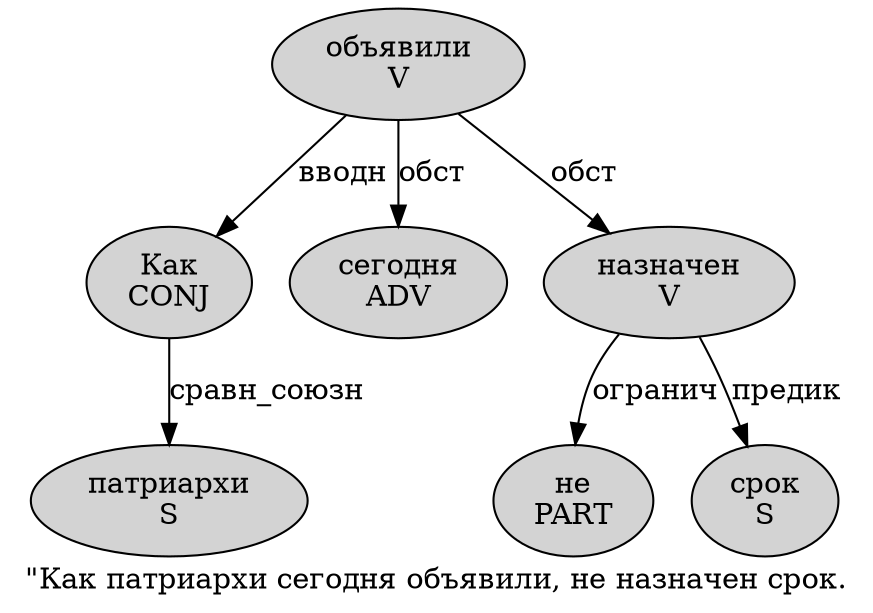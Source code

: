 digraph SENTENCE_23 {
	graph [label="\"Как патриархи сегодня объявили, не назначен срок."]
	node [style=filled]
		1 [label="Как
CONJ" color="" fillcolor=lightgray penwidth=1 shape=ellipse]
		2 [label="патриархи
S" color="" fillcolor=lightgray penwidth=1 shape=ellipse]
		3 [label="сегодня
ADV" color="" fillcolor=lightgray penwidth=1 shape=ellipse]
		4 [label="объявили
V" color="" fillcolor=lightgray penwidth=1 shape=ellipse]
		6 [label="не
PART" color="" fillcolor=lightgray penwidth=1 shape=ellipse]
		7 [label="назначен
V" color="" fillcolor=lightgray penwidth=1 shape=ellipse]
		8 [label="срок
S" color="" fillcolor=lightgray penwidth=1 shape=ellipse]
			7 -> 6 [label="огранич"]
			7 -> 8 [label="предик"]
			4 -> 1 [label="вводн"]
			4 -> 3 [label="обст"]
			4 -> 7 [label="обст"]
			1 -> 2 [label="сравн_союзн"]
}